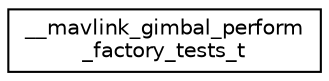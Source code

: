 digraph "Graphical Class Hierarchy"
{
 // INTERACTIVE_SVG=YES
  edge [fontname="Helvetica",fontsize="10",labelfontname="Helvetica",labelfontsize="10"];
  node [fontname="Helvetica",fontsize="10",shape=record];
  rankdir="LR";
  Node1 [label="__mavlink_gimbal_perform\l_factory_tests_t",height=0.2,width=0.4,color="black", fillcolor="white", style="filled",URL="$struct____mavlink__gimbal__perform__factory__tests__t.html"];
}
